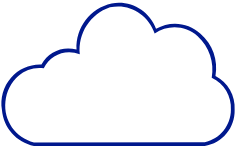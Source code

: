<mxfile version="21.6.6" type="device">
  <diagram name="Page-1" id="-7JKeeV8aHjt7w92xlLZ">
    <mxGraphModel dx="818" dy="967" grid="1" gridSize="10" guides="1" tooltips="1" connect="1" arrows="1" fold="1" page="1" pageScale="1" pageWidth="850" pageHeight="1100" math="0" shadow="0">
      <root>
        <mxCell id="0" />
        <mxCell id="1" parent="0" />
        <mxCell id="HpHih_Mi1ZJcZanBUGmE-1" value="" style="sketch=0;aspect=fixed;pointerEvents=1;shadow=0;dashed=0;html=1;strokeColor=none;labelPosition=center;verticalLabelPosition=bottom;verticalAlign=top;align=center;fillColor=#00188D;shape=mxgraph.mscae.enterprise.internet_hollow" vertex="1" parent="1">
          <mxGeometry x="630" y="300" width="117.74" height="73" as="geometry" />
        </mxCell>
      </root>
    </mxGraphModel>
  </diagram>
</mxfile>
